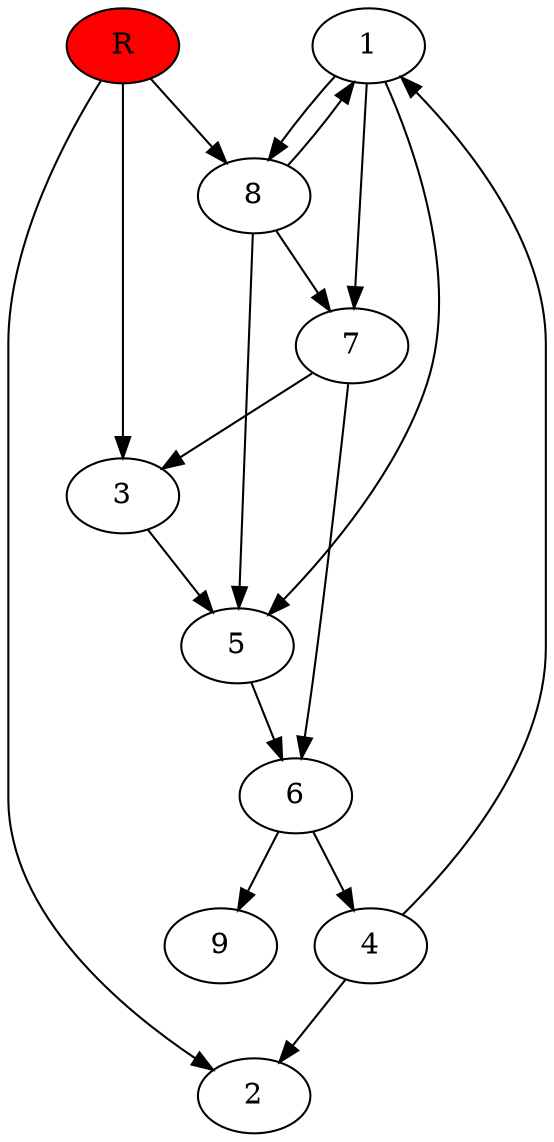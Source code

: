 digraph prb34360 {
	1
	2
	3
	4
	5
	6
	7
	8
	R [fillcolor="#ff0000" style=filled]
	1 -> 5
	1 -> 7
	1 -> 8
	3 -> 5
	4 -> 1
	4 -> 2
	5 -> 6
	6 -> 4
	6 -> 9
	7 -> 3
	7 -> 6
	8 -> 1
	8 -> 5
	8 -> 7
	R -> 2
	R -> 3
	R -> 8
}
